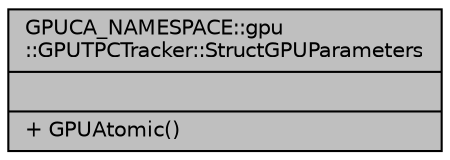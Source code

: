 digraph "GPUCA_NAMESPACE::gpu::GPUTPCTracker::StructGPUParameters"
{
 // INTERACTIVE_SVG=YES
  bgcolor="transparent";
  edge [fontname="Helvetica",fontsize="10",labelfontname="Helvetica",labelfontsize="10"];
  node [fontname="Helvetica",fontsize="10",shape=record];
  Node1 [label="{GPUCA_NAMESPACE::gpu\l::GPUTPCTracker::StructGPUParameters\n||+ GPUAtomic()\l}",height=0.2,width=0.4,color="black", fillcolor="grey75", style="filled", fontcolor="black"];
}
